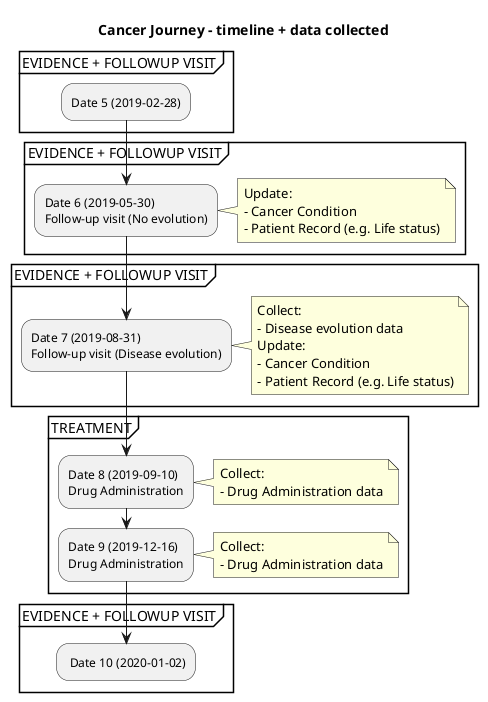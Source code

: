 @startuml
title Cancer Journey – timeline + data collected


partition "EVIDENCE + FOLLOWUP VISIT" {
  :Date 5 (2019-02-28);
}
partition "EVIDENCE + FOLLOWUP VISIT" {
  :Date 6 (2019-05-30)\nFollow-up visit (No evolution);
  note right
    Update:
    - Cancer Condition
    - Patient Record (e.g. Life status)
  end note
}

partition "EVIDENCE + FOLLOWUP VISIT" {
  :Date 7 (2019-08-31)\nFollow-up visit (Disease evolution);
  note right
    Collect:
    - Disease evolution data
    Update:
    - Cancer Condition
    - Patient Record (e.g. Life status)
  end note
  
}

partition "TREATMENT" {
  :Date 8 (2019-09-10)\nDrug Administration;
  note right
    Collect:
    - Drug Administration data
  end note
  :Date 9 (2019-12-16)\nDrug Administration;
  note right
    Collect:
    - Drug Administration data
  end note
}
partition "EVIDENCE + FOLLOWUP VISIT" {
  : Date 10 (2020-01-02);
}
@enduml
